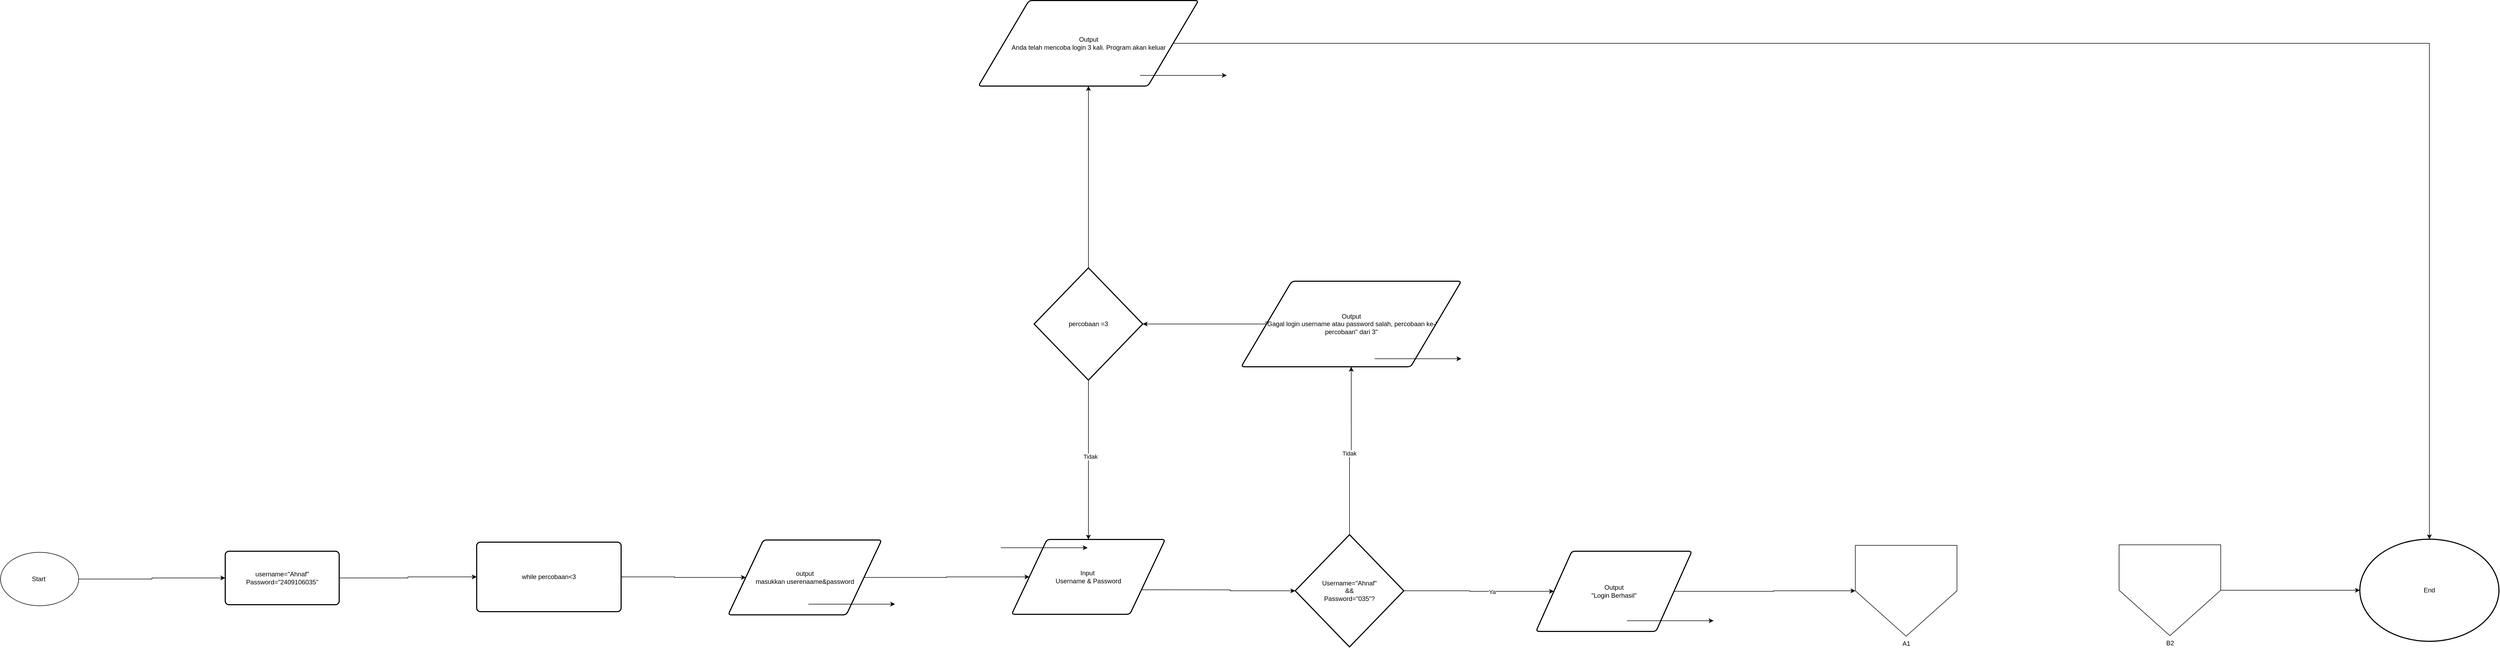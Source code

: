 <mxfile version="24.7.17" pages="5">
  <diagram id="C5RBs43oDa-KdzZeNtuy" name="main">
    <mxGraphModel dx="6480" dy="1304" grid="1" gridSize="10" guides="1" tooltips="1" connect="1" arrows="1" fold="1" page="1" pageScale="1" pageWidth="827" pageHeight="1169" math="0" shadow="0">
      <root>
        <mxCell id="WIyWlLk6GJQsqaUBKTNV-0" />
        <mxCell id="WIyWlLk6GJQsqaUBKTNV-1" parent="WIyWlLk6GJQsqaUBKTNV-0" />
        <mxCell id="C8kYHL77Eza0yfZyNQ_M-143" style="edgeStyle=orthogonalEdgeStyle;rounded=0;orthogonalLoop=1;jettySize=auto;html=1;exitX=1;exitY=0.5;exitDx=0;exitDy=0;entryX=0;entryY=0.5;entryDx=0;entryDy=0;" parent="WIyWlLk6GJQsqaUBKTNV-1" source="C8kYHL77Eza0yfZyNQ_M-1" target="C8kYHL77Eza0yfZyNQ_M-2" edge="1">
          <mxGeometry relative="1" as="geometry" />
        </mxCell>
        <mxCell id="C8kYHL77Eza0yfZyNQ_M-1" value="Start&amp;nbsp;" style="ellipse;whiteSpace=wrap;html=1;" parent="WIyWlLk6GJQsqaUBKTNV-1" vertex="1">
          <mxGeometry x="-3880" y="1732" width="146" height="100" as="geometry" />
        </mxCell>
        <mxCell id="5Z8M4ANj_HaAr7b6_kW2-6" style="edgeStyle=orthogonalEdgeStyle;rounded=0;orthogonalLoop=1;jettySize=auto;html=1;exitX=1;exitY=0.5;exitDx=0;exitDy=0;entryX=0;entryY=0.5;entryDx=0;entryDy=0;" parent="WIyWlLk6GJQsqaUBKTNV-1" source="C8kYHL77Eza0yfZyNQ_M-2" target="5Z8M4ANj_HaAr7b6_kW2-4" edge="1">
          <mxGeometry relative="1" as="geometry" />
        </mxCell>
        <mxCell id="C8kYHL77Eza0yfZyNQ_M-2" value="username=&quot;Ahnaf&quot;&lt;div&gt;Password=&quot;2409106035&quot;&lt;/div&gt;" style="rounded=1;whiteSpace=wrap;html=1;absoluteArcSize=1;arcSize=14;strokeWidth=2;" parent="WIyWlLk6GJQsqaUBKTNV-1" vertex="1">
          <mxGeometry x="-3460" y="1730" width="213" height="100" as="geometry" />
        </mxCell>
        <mxCell id="C8kYHL77Eza0yfZyNQ_M-5" value="Input&amp;nbsp;&lt;div&gt;Username &amp;amp; Password&lt;/div&gt;" style="shape=parallelogram;html=1;strokeWidth=2;perimeter=parallelogramPerimeter;whiteSpace=wrap;rounded=1;arcSize=12;size=0.23;" parent="WIyWlLk6GJQsqaUBKTNV-1" vertex="1">
          <mxGeometry x="-1990" y="1708" width="287" height="140" as="geometry" />
        </mxCell>
        <mxCell id="C8kYHL77Eza0yfZyNQ_M-6" value="" style="endArrow=classic;html=1;rounded=0;" parent="WIyWlLk6GJQsqaUBKTNV-1" edge="1">
          <mxGeometry width="50" height="50" relative="1" as="geometry">
            <mxPoint x="-2010" y="1723.5" as="sourcePoint" />
            <mxPoint x="-1848" y="1723.5" as="targetPoint" />
          </mxGeometry>
        </mxCell>
        <mxCell id="C8kYHL77Eza0yfZyNQ_M-32" style="edgeStyle=orthogonalEdgeStyle;rounded=0;orthogonalLoop=1;jettySize=auto;html=1;exitX=0.5;exitY=0;exitDx=0;exitDy=0;exitPerimeter=0;entryX=0.5;entryY=1;entryDx=0;entryDy=0;" parent="WIyWlLk6GJQsqaUBKTNV-1" source="C8kYHL77Eza0yfZyNQ_M-8" target="C8kYHL77Eza0yfZyNQ_M-12" edge="1">
          <mxGeometry relative="1" as="geometry" />
        </mxCell>
        <mxCell id="C8kYHL77Eza0yfZyNQ_M-38" value="Tidak" style="edgeLabel;html=1;align=center;verticalAlign=middle;resizable=0;points=[];" parent="C8kYHL77Eza0yfZyNQ_M-32" vertex="1" connectable="0">
          <mxGeometry x="-0.042" relative="1" as="geometry">
            <mxPoint x="-1" as="offset" />
          </mxGeometry>
        </mxCell>
        <mxCell id="C8kYHL77Eza0yfZyNQ_M-138" style="edgeStyle=orthogonalEdgeStyle;rounded=0;orthogonalLoop=1;jettySize=auto;html=1;exitX=1;exitY=0.5;exitDx=0;exitDy=0;exitPerimeter=0;" parent="WIyWlLk6GJQsqaUBKTNV-1" source="C8kYHL77Eza0yfZyNQ_M-8" target="C8kYHL77Eza0yfZyNQ_M-20" edge="1">
          <mxGeometry relative="1" as="geometry" />
        </mxCell>
        <mxCell id="C8kYHL77Eza0yfZyNQ_M-140" value="Ya" style="edgeLabel;html=1;align=center;verticalAlign=middle;resizable=0;points=[];" parent="C8kYHL77Eza0yfZyNQ_M-138" vertex="1" connectable="0">
          <mxGeometry x="0.186" y="-1" relative="1" as="geometry">
            <mxPoint x="-1" as="offset" />
          </mxGeometry>
        </mxCell>
        <mxCell id="C8kYHL77Eza0yfZyNQ_M-8" value="Username=&quot;Ahnaf&quot;&lt;div&gt;&amp;amp;&amp;amp;&lt;br&gt;&lt;div&gt;Password=&quot;035&quot;?&lt;/div&gt;&lt;/div&gt;" style="strokeWidth=2;html=1;shape=mxgraph.flowchart.decision;whiteSpace=wrap;" parent="WIyWlLk6GJQsqaUBKTNV-1" vertex="1">
          <mxGeometry x="-1460" y="1699" width="203" height="210" as="geometry" />
        </mxCell>
        <mxCell id="5Z8M4ANj_HaAr7b6_kW2-10" style="edgeStyle=orthogonalEdgeStyle;rounded=0;orthogonalLoop=1;jettySize=auto;html=1;exitX=0;exitY=0.5;exitDx=0;exitDy=0;" parent="WIyWlLk6GJQsqaUBKTNV-1" source="C8kYHL77Eza0yfZyNQ_M-12" target="5Z8M4ANj_HaAr7b6_kW2-7" edge="1">
          <mxGeometry relative="1" as="geometry" />
        </mxCell>
        <mxCell id="C8kYHL77Eza0yfZyNQ_M-12" value="&lt;div&gt;Output&lt;/div&gt;&lt;div&gt;&quot;Gagal login username atau password salah, percobaan ke-&quot;&lt;/div&gt;&lt;div&gt;percobaan&quot; dari 3&quot;&lt;/div&gt;" style="shape=parallelogram;html=1;strokeWidth=2;perimeter=parallelogramPerimeter;whiteSpace=wrap;rounded=1;arcSize=12;size=0.23;" parent="WIyWlLk6GJQsqaUBKTNV-1" vertex="1">
          <mxGeometry x="-1561" y="1225" width="411.5" height="160" as="geometry" />
        </mxCell>
        <mxCell id="7oQGnroErMKfM5C09taM-2" style="edgeStyle=orthogonalEdgeStyle;rounded=0;orthogonalLoop=1;jettySize=auto;html=1;exitX=1;exitY=0.5;exitDx=0;exitDy=0;entryX=0;entryY=0.5;entryDx=0;entryDy=0;" parent="WIyWlLk6GJQsqaUBKTNV-1" source="C8kYHL77Eza0yfZyNQ_M-20" target="7oQGnroErMKfM5C09taM-0" edge="1">
          <mxGeometry relative="1" as="geometry" />
        </mxCell>
        <mxCell id="C8kYHL77Eza0yfZyNQ_M-20" value="&lt;div&gt;Output&lt;/div&gt;&lt;div&gt;&quot;Login Berhasil&quot;&lt;/div&gt;" style="shape=parallelogram;html=1;strokeWidth=2;perimeter=parallelogramPerimeter;whiteSpace=wrap;rounded=1;arcSize=12;size=0.23;" parent="WIyWlLk6GJQsqaUBKTNV-1" vertex="1">
          <mxGeometry x="-1010" y="1730" width="291.5" height="150" as="geometry" />
        </mxCell>
        <mxCell id="C8kYHL77Eza0yfZyNQ_M-21" value="" style="endArrow=classic;html=1;rounded=0;" parent="WIyWlLk6GJQsqaUBKTNV-1" edge="1">
          <mxGeometry width="50" height="50" relative="1" as="geometry">
            <mxPoint x="-1311.5" y="1370" as="sourcePoint" />
            <mxPoint x="-1149.5" y="1370" as="targetPoint" />
          </mxGeometry>
        </mxCell>
        <mxCell id="C8kYHL77Eza0yfZyNQ_M-23" value="" style="endArrow=classic;html=1;rounded=0;" parent="WIyWlLk6GJQsqaUBKTNV-1" edge="1">
          <mxGeometry width="50" height="50" relative="1" as="geometry">
            <mxPoint x="-840" y="1860" as="sourcePoint" />
            <mxPoint x="-678" y="1860" as="targetPoint" />
          </mxGeometry>
        </mxCell>
        <mxCell id="C8kYHL77Eza0yfZyNQ_M-141" style="edgeStyle=orthogonalEdgeStyle;rounded=0;orthogonalLoop=1;jettySize=auto;html=1;exitX=1;exitY=0.75;exitDx=0;exitDy=0;entryX=0;entryY=0.5;entryDx=0;entryDy=0;entryPerimeter=0;" parent="WIyWlLk6GJQsqaUBKTNV-1" source="C8kYHL77Eza0yfZyNQ_M-5" target="C8kYHL77Eza0yfZyNQ_M-8" edge="1">
          <mxGeometry relative="1" as="geometry" />
        </mxCell>
        <mxCell id="5Z8M4ANj_HaAr7b6_kW2-3" style="edgeStyle=orthogonalEdgeStyle;rounded=0;orthogonalLoop=1;jettySize=auto;html=1;exitX=1;exitY=0.5;exitDx=0;exitDy=0;entryX=0;entryY=0.5;entryDx=0;entryDy=0;" parent="WIyWlLk6GJQsqaUBKTNV-1" source="5Z8M4ANj_HaAr7b6_kW2-0" target="C8kYHL77Eza0yfZyNQ_M-5" edge="1">
          <mxGeometry relative="1" as="geometry" />
        </mxCell>
        <mxCell id="5Z8M4ANj_HaAr7b6_kW2-0" value="output&lt;div&gt;masukkan userenaame&amp;amp;password&lt;/div&gt;" style="shape=parallelogram;html=1;strokeWidth=2;perimeter=parallelogramPerimeter;whiteSpace=wrap;rounded=1;arcSize=12;size=0.23;" parent="WIyWlLk6GJQsqaUBKTNV-1" vertex="1">
          <mxGeometry x="-2520" y="1709" width="287" height="140" as="geometry" />
        </mxCell>
        <mxCell id="5Z8M4ANj_HaAr7b6_kW2-1" value="" style="endArrow=classic;html=1;rounded=0;" parent="WIyWlLk6GJQsqaUBKTNV-1" edge="1">
          <mxGeometry width="50" height="50" relative="1" as="geometry">
            <mxPoint x="-2370" y="1829" as="sourcePoint" />
            <mxPoint x="-2208" y="1829" as="targetPoint" />
          </mxGeometry>
        </mxCell>
        <mxCell id="5Z8M4ANj_HaAr7b6_kW2-5" style="edgeStyle=orthogonalEdgeStyle;rounded=0;orthogonalLoop=1;jettySize=auto;html=1;exitX=1;exitY=0.5;exitDx=0;exitDy=0;entryX=0;entryY=0.5;entryDx=0;entryDy=0;" parent="WIyWlLk6GJQsqaUBKTNV-1" source="5Z8M4ANj_HaAr7b6_kW2-4" target="5Z8M4ANj_HaAr7b6_kW2-0" edge="1">
          <mxGeometry relative="1" as="geometry" />
        </mxCell>
        <mxCell id="5Z8M4ANj_HaAr7b6_kW2-4" value="while percobaan&amp;lt;3" style="rounded=1;whiteSpace=wrap;html=1;absoluteArcSize=1;arcSize=14;strokeWidth=2;" parent="WIyWlLk6GJQsqaUBKTNV-1" vertex="1">
          <mxGeometry x="-2990" y="1713" width="270" height="130" as="geometry" />
        </mxCell>
        <mxCell id="5Z8M4ANj_HaAr7b6_kW2-8" style="edgeStyle=orthogonalEdgeStyle;rounded=0;orthogonalLoop=1;jettySize=auto;html=1;exitX=0.5;exitY=1;exitDx=0;exitDy=0;exitPerimeter=0;entryX=0.5;entryY=0;entryDx=0;entryDy=0;" parent="WIyWlLk6GJQsqaUBKTNV-1" source="5Z8M4ANj_HaAr7b6_kW2-7" target="C8kYHL77Eza0yfZyNQ_M-5" edge="1">
          <mxGeometry relative="1" as="geometry" />
        </mxCell>
        <mxCell id="5Z8M4ANj_HaAr7b6_kW2-9" value="Tidak" style="edgeLabel;html=1;align=center;verticalAlign=middle;resizable=0;points=[];" parent="5Z8M4ANj_HaAr7b6_kW2-8" vertex="1" connectable="0">
          <mxGeometry x="-0.043" y="3" relative="1" as="geometry">
            <mxPoint as="offset" />
          </mxGeometry>
        </mxCell>
        <mxCell id="5Z8M4ANj_HaAr7b6_kW2-12" style="edgeStyle=orthogonalEdgeStyle;rounded=0;orthogonalLoop=1;jettySize=auto;html=1;exitX=0.5;exitY=0;exitDx=0;exitDy=0;exitPerimeter=0;entryX=0.5;entryY=1;entryDx=0;entryDy=0;" parent="WIyWlLk6GJQsqaUBKTNV-1" source="5Z8M4ANj_HaAr7b6_kW2-7" target="5Z8M4ANj_HaAr7b6_kW2-11" edge="1">
          <mxGeometry relative="1" as="geometry" />
        </mxCell>
        <mxCell id="5Z8M4ANj_HaAr7b6_kW2-7" value="percobaan =3" style="strokeWidth=2;html=1;shape=mxgraph.flowchart.decision;whiteSpace=wrap;" parent="WIyWlLk6GJQsqaUBKTNV-1" vertex="1">
          <mxGeometry x="-1948" y="1200" width="203" height="210" as="geometry" />
        </mxCell>
        <mxCell id="5Z8M4ANj_HaAr7b6_kW2-14" style="edgeStyle=orthogonalEdgeStyle;rounded=0;orthogonalLoop=1;jettySize=auto;html=1;exitX=1;exitY=0.5;exitDx=0;exitDy=0;entryX=0.5;entryY=0;entryDx=0;entryDy=0;entryPerimeter=0;" parent="WIyWlLk6GJQsqaUBKTNV-1" source="5Z8M4ANj_HaAr7b6_kW2-11" target="ukS-REcC0BED5eu2M78Z-0" edge="1">
          <mxGeometry relative="1" as="geometry">
            <mxPoint x="5203.0" y="1757.5" as="targetPoint" />
          </mxGeometry>
        </mxCell>
        <mxCell id="5Z8M4ANj_HaAr7b6_kW2-11" value="&lt;div&gt;Output&lt;/div&gt;&lt;div&gt;Anda telah mencoba login 3 kali. Program akan keluar&lt;/div&gt;" style="shape=parallelogram;html=1;strokeWidth=2;perimeter=parallelogramPerimeter;whiteSpace=wrap;rounded=1;arcSize=12;size=0.23;" parent="WIyWlLk6GJQsqaUBKTNV-1" vertex="1">
          <mxGeometry x="-2052.25" y="700" width="411.5" height="160" as="geometry" />
        </mxCell>
        <mxCell id="5Z8M4ANj_HaAr7b6_kW2-13" value="" style="endArrow=classic;html=1;rounded=0;" parent="WIyWlLk6GJQsqaUBKTNV-1" edge="1">
          <mxGeometry width="50" height="50" relative="1" as="geometry">
            <mxPoint x="-1750" y="840" as="sourcePoint" />
            <mxPoint x="-1588" y="840" as="targetPoint" />
          </mxGeometry>
        </mxCell>
        <mxCell id="7oQGnroErMKfM5C09taM-0" value="A1" style="verticalLabelPosition=bottom;verticalAlign=top;html=1;shape=offPageConnector;rounded=0;size=0.5;" parent="WIyWlLk6GJQsqaUBKTNV-1" vertex="1">
          <mxGeometry x="-413" y="1719" width="190" height="170" as="geometry" />
        </mxCell>
        <mxCell id="ukS-REcC0BED5eu2M78Z-0" value="End" style="strokeWidth=2;html=1;shape=mxgraph.flowchart.start_1;whiteSpace=wrap;" parent="WIyWlLk6GJQsqaUBKTNV-1" vertex="1">
          <mxGeometry x="530" y="1707.5" width="260" height="191" as="geometry" />
        </mxCell>
        <mxCell id="ukS-REcC0BED5eu2M78Z-1" value="B2" style="verticalLabelPosition=bottom;verticalAlign=top;html=1;shape=offPageConnector;rounded=0;size=0.5;" parent="WIyWlLk6GJQsqaUBKTNV-1" vertex="1">
          <mxGeometry x="80" y="1718" width="190" height="170" as="geometry" />
        </mxCell>
        <mxCell id="ukS-REcC0BED5eu2M78Z-2" style="edgeStyle=orthogonalEdgeStyle;rounded=0;orthogonalLoop=1;jettySize=auto;html=1;exitX=1;exitY=0.5;exitDx=0;exitDy=0;entryX=0;entryY=0.5;entryDx=0;entryDy=0;entryPerimeter=0;" parent="WIyWlLk6GJQsqaUBKTNV-1" source="ukS-REcC0BED5eu2M78Z-1" target="ukS-REcC0BED5eu2M78Z-0" edge="1">
          <mxGeometry relative="1" as="geometry" />
        </mxCell>
      </root>
    </mxGraphModel>
  </diagram>
  <diagram id="IvgD4UuT4f91ORk4mEbC" name="A1to A2">
    <mxGraphModel dx="4536" dy="949" grid="1" gridSize="10" guides="1" tooltips="1" connect="1" arrows="1" fold="1" page="1" pageScale="1" pageWidth="850" pageHeight="1100" math="0" shadow="0">
      <root>
        <mxCell id="0" />
        <mxCell id="1" parent="0" />
        <mxCell id="NxIYsFgeFEkpM_AmpNBM-1" style="edgeStyle=orthogonalEdgeStyle;rounded=0;orthogonalLoop=1;jettySize=auto;html=1;exitX=1;exitY=0.5;exitDx=0;exitDy=0;entryX=0;entryY=0.5;entryDx=0;entryDy=0;" parent="1" source="NxIYsFgeFEkpM_AmpNBM-2" target="NxIYsFgeFEkpM_AmpNBM-4" edge="1">
          <mxGeometry relative="1" as="geometry" />
        </mxCell>
        <mxCell id="NxIYsFgeFEkpM_AmpNBM-2" value="Output&lt;div&gt;&lt;div&gt;&quot;Pilih satuan suhu yang ingin dikonversi:&lt;/div&gt;&lt;div&gt;1. Celcius&lt;/div&gt;&lt;div&gt;2. Reamur&lt;/div&gt;&lt;div&gt;3. Fahrenheit&lt;/div&gt;&lt;div&gt;4. Kelvin&quot;&lt;/div&gt;&lt;/div&gt;" style="shape=parallelogram;html=1;strokeWidth=2;perimeter=parallelogramPerimeter;whiteSpace=wrap;rounded=1;arcSize=12;size=0.23;" parent="1" vertex="1">
          <mxGeometry x="270.5" y="1739" width="313" height="135" as="geometry" />
        </mxCell>
        <mxCell id="NxIYsFgeFEkpM_AmpNBM-3" value="" style="endArrow=classic;html=1;rounded=0;" parent="1" edge="1">
          <mxGeometry width="50" height="50" relative="1" as="geometry">
            <mxPoint x="460" y="1860" as="sourcePoint" />
            <mxPoint x="622" y="1860" as="targetPoint" />
          </mxGeometry>
        </mxCell>
        <mxCell id="NxIYsFgeFEkpM_AmpNBM-4" value="Input&lt;div&gt;suhu&lt;/div&gt;" style="shape=parallelogram;html=1;strokeWidth=2;perimeter=parallelogramPerimeter;whiteSpace=wrap;rounded=1;arcSize=12;size=0.23;" parent="1" vertex="1">
          <mxGeometry x="900" y="1740" width="313" height="135" as="geometry" />
        </mxCell>
        <mxCell id="NxIYsFgeFEkpM_AmpNBM-5" value="" style="endArrow=classic;html=1;rounded=0;" parent="1" edge="1">
          <mxGeometry width="50" height="50" relative="1" as="geometry">
            <mxPoint x="850" y="1770" as="sourcePoint" />
            <mxPoint x="1012" y="1770" as="targetPoint" />
          </mxGeometry>
        </mxCell>
        <mxCell id="NxIYsFgeFEkpM_AmpNBM-6" style="edgeStyle=orthogonalEdgeStyle;rounded=0;orthogonalLoop=1;jettySize=auto;html=1;exitX=0.5;exitY=1;exitDx=0;exitDy=0;exitPerimeter=0;entryX=0.5;entryY=0;entryDx=0;entryDy=0;" parent="1" source="NxIYsFgeFEkpM_AmpNBM-8" target="NxIYsFgeFEkpM_AmpNBM-11" edge="1">
          <mxGeometry relative="1" as="geometry" />
        </mxCell>
        <mxCell id="NxIYsFgeFEkpM_AmpNBM-7" value="Ya" style="edgeLabel;html=1;align=center;verticalAlign=middle;resizable=0;points=[];" parent="NxIYsFgeFEkpM_AmpNBM-6" vertex="1" connectable="0">
          <mxGeometry x="0.084" y="-1" relative="1" as="geometry">
            <mxPoint as="offset" />
          </mxGeometry>
        </mxCell>
        <mxCell id="NxIYsFgeFEkpM_AmpNBM-8" value="suhu=1" style="strokeWidth=2;html=1;shape=mxgraph.flowchart.decision;whiteSpace=wrap;" parent="1" vertex="1">
          <mxGeometry x="1580" y="1702.5" width="203" height="210" as="geometry" />
        </mxCell>
        <mxCell id="NxIYsFgeFEkpM_AmpNBM-9" style="edgeStyle=orthogonalEdgeStyle;rounded=0;orthogonalLoop=1;jettySize=auto;html=1;exitX=1;exitY=0.5;exitDx=0;exitDy=0;entryX=0;entryY=0.5;entryDx=0;entryDy=0;entryPerimeter=0;" parent="1" source="NxIYsFgeFEkpM_AmpNBM-4" target="NxIYsFgeFEkpM_AmpNBM-8" edge="1">
          <mxGeometry relative="1" as="geometry" />
        </mxCell>
        <mxCell id="NxIYsFgeFEkpM_AmpNBM-10" style="edgeStyle=orthogonalEdgeStyle;rounded=0;orthogonalLoop=1;jettySize=auto;html=1;exitX=0.5;exitY=1;exitDx=0;exitDy=0;entryX=0.5;entryY=0;entryDx=0;entryDy=0;" parent="1" source="NxIYsFgeFEkpM_AmpNBM-11" target="NxIYsFgeFEkpM_AmpNBM-16" edge="1">
          <mxGeometry relative="1" as="geometry" />
        </mxCell>
        <mxCell id="NxIYsFgeFEkpM_AmpNBM-11" value="Output&lt;div&gt;&quot;Masukkan suhu dalam celcius&quot;&lt;/div&gt;" style="shape=parallelogram;html=1;strokeWidth=2;perimeter=parallelogramPerimeter;whiteSpace=wrap;rounded=1;arcSize=12;size=0.23;" parent="1" vertex="1">
          <mxGeometry x="1525" y="2180" width="313" height="135" as="geometry" />
        </mxCell>
        <mxCell id="NxIYsFgeFEkpM_AmpNBM-12" value="" style="endArrow=classic;html=1;rounded=0;" parent="1" edge="1">
          <mxGeometry width="50" height="50" relative="1" as="geometry">
            <mxPoint x="1690" y="2300" as="sourcePoint" />
            <mxPoint x="1852" y="2300" as="targetPoint" />
          </mxGeometry>
        </mxCell>
        <mxCell id="NxIYsFgeFEkpM_AmpNBM-13" style="edgeStyle=orthogonalEdgeStyle;rounded=0;orthogonalLoop=1;jettySize=auto;html=1;exitX=0.5;exitY=1;exitDx=0;exitDy=0;entryX=0.5;entryY=0;entryDx=0;entryDy=0;" parent="1" source="NxIYsFgeFEkpM_AmpNBM-14" target="NxIYsFgeFEkpM_AmpNBM-18" edge="1">
          <mxGeometry relative="1" as="geometry" />
        </mxCell>
        <mxCell id="NxIYsFgeFEkpM_AmpNBM-14" value="Reamur= (4/5) * celcius&lt;div&gt;&lt;br&gt;&lt;div&gt;fahrenheit=(9/5) * celcius + 32&lt;/div&gt;&lt;div&gt;&lt;br&gt;&lt;/div&gt;&lt;div&gt;kelvin=celcius + 273.15&lt;/div&gt;&lt;/div&gt;" style="rounded=1;whiteSpace=wrap;html=1;absoluteArcSize=1;arcSize=14;strokeWidth=2;" parent="1" vertex="1">
          <mxGeometry x="1535.5" y="3040" width="290" height="150" as="geometry" />
        </mxCell>
        <mxCell id="NxIYsFgeFEkpM_AmpNBM-15" style="edgeStyle=orthogonalEdgeStyle;rounded=0;orthogonalLoop=1;jettySize=auto;html=1;exitX=0.5;exitY=1;exitDx=0;exitDy=0;entryX=0.5;entryY=0;entryDx=0;entryDy=0;" parent="1" source="NxIYsFgeFEkpM_AmpNBM-16" target="NxIYsFgeFEkpM_AmpNBM-14" edge="1">
          <mxGeometry relative="1" as="geometry" />
        </mxCell>
        <mxCell id="NxIYsFgeFEkpM_AmpNBM-16" value="Input&lt;div&gt;celcius&lt;/div&gt;" style="shape=parallelogram;html=1;strokeWidth=2;perimeter=parallelogramPerimeter;whiteSpace=wrap;rounded=1;arcSize=12;size=0.23;" parent="1" vertex="1">
          <mxGeometry x="1525" y="2610" width="313" height="135" as="geometry" />
        </mxCell>
        <mxCell id="NxIYsFgeFEkpM_AmpNBM-17" value="" style="endArrow=classic;html=1;rounded=0;" parent="1" edge="1">
          <mxGeometry width="50" height="50" relative="1" as="geometry">
            <mxPoint x="1480" y="2640" as="sourcePoint" />
            <mxPoint x="1642" y="2640" as="targetPoint" />
          </mxGeometry>
        </mxCell>
        <mxCell id="NxIYsFgeFEkpM_AmpNBM-18" value="Output&lt;div&gt;&quot;Hasil konversi&quot;&lt;/div&gt;&lt;div&gt;&lt;div&gt;&quot;Hasil konversi suhu ke reamur adalah: &quot;reamur&lt;/div&gt;&lt;div&gt;&quot;Hasil konversi suhu ke fahrenheit adalah: &quot;fahrenheit&lt;/div&gt;&lt;div&gt;&quot;Hasil konversi suhu ke kelvin adalah: &quot;kelvin&lt;/div&gt;&lt;/div&gt;" style="shape=parallelogram;html=1;strokeWidth=2;perimeter=parallelogramPerimeter;whiteSpace=wrap;rounded=1;arcSize=12;size=0.23;" parent="1" vertex="1">
          <mxGeometry x="1488" y="3500" width="385" height="190" as="geometry" />
        </mxCell>
        <mxCell id="NxIYsFgeFEkpM_AmpNBM-19" value="" style="endArrow=classic;html=1;rounded=0;" parent="1" edge="1">
          <mxGeometry width="50" height="50" relative="1" as="geometry">
            <mxPoint x="1730" y="3660" as="sourcePoint" />
            <mxPoint x="1892" y="3660" as="targetPoint" />
          </mxGeometry>
        </mxCell>
        <mxCell id="NxIYsFgeFEkpM_AmpNBM-62" style="edgeStyle=orthogonalEdgeStyle;rounded=0;orthogonalLoop=1;jettySize=auto;html=1;exitX=1;exitY=0.5;exitDx=0;exitDy=0;exitPerimeter=0;entryX=0;entryY=0.5;entryDx=0;entryDy=0;" parent="1" source="NxIYsFgeFEkpM_AmpNBM-8" target="hwo10NdM9GCqcJPa0l1P-5" edge="1">
          <mxGeometry relative="1" as="geometry">
            <mxPoint x="2191" y="1807.5" as="targetPoint" />
          </mxGeometry>
        </mxCell>
        <mxCell id="cJFwOr5q73zoKXqUjLUC-1" value="Tidak" style="edgeLabel;html=1;align=center;verticalAlign=middle;resizable=0;points=[];" parent="NxIYsFgeFEkpM_AmpNBM-62" vertex="1" connectable="0">
          <mxGeometry x="-0.312" y="-9" relative="1" as="geometry">
            <mxPoint x="-1" as="offset" />
          </mxGeometry>
        </mxCell>
        <mxCell id="hwo10NdM9GCqcJPa0l1P-4" style="edgeStyle=orthogonalEdgeStyle;rounded=0;orthogonalLoop=1;jettySize=auto;html=1;exitX=1;exitY=0.5;exitDx=0;exitDy=0;entryX=0;entryY=0.5;entryDx=0;entryDy=0;" parent="1" source="hwo10NdM9GCqcJPa0l1P-3" target="NxIYsFgeFEkpM_AmpNBM-2" edge="1">
          <mxGeometry relative="1" as="geometry" />
        </mxCell>
        <mxCell id="hwo10NdM9GCqcJPa0l1P-3" value="A1" style="verticalLabelPosition=bottom;verticalAlign=top;html=1;shape=offPageConnector;rounded=0;size=0.623;" parent="1" vertex="1">
          <mxGeometry x="-150" y="1748.25" width="180" height="116.5" as="geometry" />
        </mxCell>
        <mxCell id="hwo10NdM9GCqcJPa0l1P-5" value="A2" style="verticalLabelPosition=bottom;verticalAlign=top;html=1;shape=offPageConnector;rounded=0;size=0.5;" parent="1" vertex="1">
          <mxGeometry x="2200" y="1722.88" width="210" height="169.25" as="geometry" />
        </mxCell>
        <mxCell id="lgBA5DOtt3muy1EbDPXu-2" style="edgeStyle=orthogonalEdgeStyle;rounded=0;orthogonalLoop=1;jettySize=auto;html=1;exitX=0.5;exitY=1;exitDx=0;exitDy=0;" edge="1" parent="1" source="lgBA5DOtt3muy1EbDPXu-1" target="NxIYsFgeFEkpM_AmpNBM-2">
          <mxGeometry relative="1" as="geometry" />
        </mxCell>
        <mxCell id="lgBA5DOtt3muy1EbDPXu-1" value="A5" style="verticalLabelPosition=bottom;verticalAlign=top;html=1;shape=offPageConnector;rounded=0;size=0.438;" vertex="1" parent="1">
          <mxGeometry x="332" y="1240" width="190" height="160" as="geometry" />
        </mxCell>
      </root>
    </mxGraphModel>
  </diagram>
  <diagram id="AScTcXwxvHWuUDJJiICL" name="A2toA3">
    <mxGraphModel dx="285" dy="3" grid="1" gridSize="10" guides="1" tooltips="1" connect="1" arrows="1" fold="1" page="1" pageScale="1" pageWidth="850" pageHeight="1100" math="0" shadow="0">
      <root>
        <mxCell id="0" />
        <mxCell id="1" parent="0" />
        <mxCell id="FwtSJpRECvH5-M5JfVos-1" style="edgeStyle=orthogonalEdgeStyle;rounded=0;orthogonalLoop=1;jettySize=auto;html=1;exitX=0.5;exitY=1;exitDx=0;exitDy=0;exitPerimeter=0;entryX=0.5;entryY=0;entryDx=0;entryDy=0;" parent="1" source="FwtSJpRECvH5-M5JfVos-3" target="FwtSJpRECvH5-M5JfVos-5" edge="1">
          <mxGeometry relative="1" as="geometry" />
        </mxCell>
        <mxCell id="FwtSJpRECvH5-M5JfVos-2" value="Ya" style="edgeLabel;html=1;align=center;verticalAlign=middle;resizable=0;points=[];" parent="FwtSJpRECvH5-M5JfVos-1" vertex="1" connectable="0">
          <mxGeometry x="0.084" y="-1" relative="1" as="geometry">
            <mxPoint as="offset" />
          </mxGeometry>
        </mxCell>
        <mxCell id="FwtSJpRECvH5-M5JfVos-3" value="suhu=2" style="strokeWidth=2;html=1;shape=mxgraph.flowchart.decision;whiteSpace=wrap;" parent="1" vertex="1">
          <mxGeometry x="2191" y="1790" width="203" height="210" as="geometry" />
        </mxCell>
        <mxCell id="FwtSJpRECvH5-M5JfVos-4" style="edgeStyle=orthogonalEdgeStyle;rounded=0;orthogonalLoop=1;jettySize=auto;html=1;exitX=0.5;exitY=1;exitDx=0;exitDy=0;entryX=0.5;entryY=0;entryDx=0;entryDy=0;" parent="1" source="FwtSJpRECvH5-M5JfVos-5" target="FwtSJpRECvH5-M5JfVos-10" edge="1">
          <mxGeometry relative="1" as="geometry" />
        </mxCell>
        <mxCell id="FwtSJpRECvH5-M5JfVos-5" value="Output&lt;div&gt;&quot;Masukkan suhu dalam reamur&quot;&lt;/div&gt;" style="shape=parallelogram;html=1;strokeWidth=2;perimeter=parallelogramPerimeter;whiteSpace=wrap;rounded=1;arcSize=12;size=0.23;" parent="1" vertex="1">
          <mxGeometry x="2135" y="2140" width="313" height="135" as="geometry" />
        </mxCell>
        <mxCell id="FwtSJpRECvH5-M5JfVos-6" value="" style="endArrow=classic;html=1;rounded=0;" parent="1" edge="1">
          <mxGeometry width="50" height="50" relative="1" as="geometry">
            <mxPoint x="2323" y="2250" as="sourcePoint" />
            <mxPoint x="2485" y="2250" as="targetPoint" />
          </mxGeometry>
        </mxCell>
        <mxCell id="FwtSJpRECvH5-M5JfVos-7" style="edgeStyle=orthogonalEdgeStyle;rounded=0;orthogonalLoop=1;jettySize=auto;html=1;exitX=0.5;exitY=1;exitDx=0;exitDy=0;entryX=0.5;entryY=0;entryDx=0;entryDy=0;" parent="1" source="FwtSJpRECvH5-M5JfVos-8" target="FwtSJpRECvH5-M5JfVos-13" edge="1">
          <mxGeometry relative="1" as="geometry" />
        </mxCell>
        <mxCell id="FwtSJpRECvH5-M5JfVos-8" value="Celcius=(5/4) * reamur&lt;div&gt;&lt;p data-pm-slice=&quot;1 1 []&quot;&gt;fahrenheit = (9 / 4) * reamur + 32;&lt;br/&gt;&lt;/p&gt;&lt;p&gt;        kelvin = (5./ 4) * reamur + 273.15;&lt;/p&gt;&lt;div&gt;&lt;br&gt;&lt;/div&gt;&lt;/div&gt;" style="rounded=1;whiteSpace=wrap;html=1;absoluteArcSize=1;arcSize=14;strokeWidth=2;" parent="1" vertex="1">
          <mxGeometry x="2146.5" y="2770" width="290" height="150" as="geometry" />
        </mxCell>
        <mxCell id="FwtSJpRECvH5-M5JfVos-9" style="edgeStyle=orthogonalEdgeStyle;rounded=0;orthogonalLoop=1;jettySize=auto;html=1;exitX=0.5;exitY=1;exitDx=0;exitDy=0;entryX=0.5;entryY=0;entryDx=0;entryDy=0;" parent="1" source="FwtSJpRECvH5-M5JfVos-10" target="FwtSJpRECvH5-M5JfVos-8" edge="1">
          <mxGeometry relative="1" as="geometry" />
        </mxCell>
        <mxCell id="FwtSJpRECvH5-M5JfVos-10" value="Input&lt;div&gt;reamur&lt;/div&gt;" style="shape=parallelogram;html=1;strokeWidth=2;perimeter=parallelogramPerimeter;whiteSpace=wrap;rounded=1;arcSize=12;size=0.23;" parent="1" vertex="1">
          <mxGeometry x="2136" y="2450" width="313" height="135" as="geometry" />
        </mxCell>
        <mxCell id="FwtSJpRECvH5-M5JfVos-11" value="" style="endArrow=classic;html=1;rounded=0;" parent="1" edge="1">
          <mxGeometry width="50" height="50" relative="1" as="geometry">
            <mxPoint x="2110" y="2470" as="sourcePoint" />
            <mxPoint x="2272" y="2470" as="targetPoint" />
          </mxGeometry>
        </mxCell>
        <mxCell id="kTIFPMN5oKPzXu1SXiF2-2" style="edgeStyle=orthogonalEdgeStyle;rounded=0;orthogonalLoop=1;jettySize=auto;html=1;exitX=0.5;exitY=1;exitDx=0;exitDy=0;entryX=0.5;entryY=0;entryDx=0;entryDy=0;" parent="1" source="FwtSJpRECvH5-M5JfVos-13" target="kTIFPMN5oKPzXu1SXiF2-1" edge="1">
          <mxGeometry relative="1" as="geometry" />
        </mxCell>
        <mxCell id="FwtSJpRECvH5-M5JfVos-13" value="Output&lt;div&gt;&quot;Hasil konversi&quot;&lt;/div&gt;&lt;div&gt;&lt;div&gt;&quot;Hasil konversi suhu ke celcius adalah: &quot;celcius&lt;/div&gt;&lt;div&gt;&quot;Hasil konversi suhu ke fahrenheit adalah: &quot;fahrenheit&lt;/div&gt;&lt;div&gt;&quot;Hasil konversi suhu ke kelvin adalah: &quot;kelvin&lt;/div&gt;&lt;/div&gt;" style="shape=parallelogram;html=1;strokeWidth=2;perimeter=parallelogramPerimeter;whiteSpace=wrap;rounded=1;arcSize=12;size=0.23;" parent="1" vertex="1">
          <mxGeometry x="2100" y="3090" width="385" height="190" as="geometry" />
        </mxCell>
        <mxCell id="FwtSJpRECvH5-M5JfVos-14" value="" style="endArrow=classic;html=1;rounded=0;" parent="1" edge="1">
          <mxGeometry width="50" height="50" relative="1" as="geometry">
            <mxPoint x="2350" y="3250" as="sourcePoint" />
            <mxPoint x="2512" y="3250" as="targetPoint" />
          </mxGeometry>
        </mxCell>
        <mxCell id="FwtSJpRECvH5-M5JfVos-44" style="edgeStyle=orthogonalEdgeStyle;rounded=0;orthogonalLoop=1;jettySize=auto;html=1;exitX=1;exitY=0.5;exitDx=0;exitDy=0;exitPerimeter=0;entryX=0;entryY=0.5;entryDx=0;entryDy=0;" parent="1" source="FwtSJpRECvH5-M5JfVos-3" target="dEQHu21m9SSxZLcAGt_z-3" edge="1">
          <mxGeometry relative="1" as="geometry">
            <mxPoint x="2811" y="1807.5" as="targetPoint" />
          </mxGeometry>
        </mxCell>
        <mxCell id="FwtSJpRECvH5-M5JfVos-45" value="Tidak" style="edgeLabel;html=1;align=center;verticalAlign=middle;resizable=0;points=[];" parent="FwtSJpRECvH5-M5JfVos-44" vertex="1" connectable="0">
          <mxGeometry x="-0.041" y="6" relative="1" as="geometry">
            <mxPoint as="offset" />
          </mxGeometry>
        </mxCell>
        <mxCell id="dEQHu21m9SSxZLcAGt_z-1" value="A2" style="verticalLabelPosition=bottom;verticalAlign=top;html=1;shape=offPageConnector;rounded=0;size=0.5;" parent="1" vertex="1">
          <mxGeometry x="1850" y="1823.75" width="160" height="142.5" as="geometry" />
        </mxCell>
        <mxCell id="dEQHu21m9SSxZLcAGt_z-2" style="edgeStyle=orthogonalEdgeStyle;rounded=0;orthogonalLoop=1;jettySize=auto;html=1;exitX=1;exitY=0.5;exitDx=0;exitDy=0;entryX=0;entryY=0.5;entryDx=0;entryDy=0;entryPerimeter=0;" parent="1" source="dEQHu21m9SSxZLcAGt_z-1" target="FwtSJpRECvH5-M5JfVos-3" edge="1">
          <mxGeometry relative="1" as="geometry" />
        </mxCell>
        <mxCell id="dEQHu21m9SSxZLcAGt_z-3" value="A3" style="verticalLabelPosition=bottom;verticalAlign=top;html=1;shape=offPageConnector;rounded=0;size=0.439;" parent="1" vertex="1">
          <mxGeometry x="2580" y="1823.75" width="160" height="142.5" as="geometry" />
        </mxCell>
        <mxCell id="kTIFPMN5oKPzXu1SXiF2-1" value="A4" style="verticalLabelPosition=bottom;verticalAlign=top;html=1;shape=offPageConnector;rounded=0;size=0.5;" parent="1" vertex="1">
          <mxGeometry x="2196.5" y="3450" width="190" height="167.5" as="geometry" />
        </mxCell>
      </root>
    </mxGraphModel>
  </diagram>
  <diagram id="fhNral0Rh7lf4D-G7zsc" name="A3to A4">
    <mxGraphModel dx="-1260" dy="-383" grid="1" gridSize="10" guides="1" tooltips="1" connect="1" arrows="1" fold="1" page="1" pageScale="1" pageWidth="850" pageHeight="1100" math="0" shadow="0">
      <root>
        <mxCell id="0" />
        <mxCell id="1" parent="0" />
        <mxCell id="T8ARRcwqwoerE9IdunWM-1" style="edgeStyle=orthogonalEdgeStyle;rounded=0;orthogonalLoop=1;jettySize=auto;html=1;exitX=0.5;exitY=1;exitDx=0;exitDy=0;exitPerimeter=0;entryX=0.5;entryY=0;entryDx=0;entryDy=0;" parent="1" source="T8ARRcwqwoerE9IdunWM-3" target="T8ARRcwqwoerE9IdunWM-5" edge="1">
          <mxGeometry relative="1" as="geometry" />
        </mxCell>
        <mxCell id="T8ARRcwqwoerE9IdunWM-2" value="Ya" style="edgeLabel;html=1;align=center;verticalAlign=middle;resizable=0;points=[];" parent="T8ARRcwqwoerE9IdunWM-1" vertex="1" connectable="0">
          <mxGeometry x="0.084" y="-1" relative="1" as="geometry">
            <mxPoint as="offset" />
          </mxGeometry>
        </mxCell>
        <mxCell id="T8ARRcwqwoerE9IdunWM-3" value="suhu=3" style="strokeWidth=2;html=1;shape=mxgraph.flowchart.decision;whiteSpace=wrap;" parent="1" vertex="1">
          <mxGeometry x="3011" y="1692.5" width="203" height="210" as="geometry" />
        </mxCell>
        <mxCell id="T8ARRcwqwoerE9IdunWM-4" style="edgeStyle=orthogonalEdgeStyle;rounded=0;orthogonalLoop=1;jettySize=auto;html=1;exitX=0.5;exitY=1;exitDx=0;exitDy=0;entryX=0.5;entryY=0;entryDx=0;entryDy=0;" parent="1" source="T8ARRcwqwoerE9IdunWM-5" target="T8ARRcwqwoerE9IdunWM-10" edge="1">
          <mxGeometry relative="1" as="geometry" />
        </mxCell>
        <mxCell id="T8ARRcwqwoerE9IdunWM-5" value="Output&lt;div&gt;&quot;Masukkan suhu dalam fahrenheit&quot;&lt;/div&gt;" style="shape=parallelogram;html=1;strokeWidth=2;perimeter=parallelogramPerimeter;whiteSpace=wrap;rounded=1;arcSize=12;size=0.23;" parent="1" vertex="1">
          <mxGeometry x="2955" y="2170" width="313" height="135" as="geometry" />
        </mxCell>
        <mxCell id="T8ARRcwqwoerE9IdunWM-6" value="" style="endArrow=classic;html=1;rounded=0;" parent="1" edge="1">
          <mxGeometry width="50" height="50" relative="1" as="geometry">
            <mxPoint x="3120" y="2290" as="sourcePoint" />
            <mxPoint x="3282" y="2290" as="targetPoint" />
          </mxGeometry>
        </mxCell>
        <mxCell id="T8ARRcwqwoerE9IdunWM-7" style="edgeStyle=orthogonalEdgeStyle;rounded=0;orthogonalLoop=1;jettySize=auto;html=1;exitX=0.5;exitY=1;exitDx=0;exitDy=0;entryX=0.5;entryY=0;entryDx=0;entryDy=0;" parent="1" source="T8ARRcwqwoerE9IdunWM-8" target="T8ARRcwqwoerE9IdunWM-12" edge="1">
          <mxGeometry relative="1" as="geometry" />
        </mxCell>
        <mxCell id="T8ARRcwqwoerE9IdunWM-8" value="&lt;p data-pm-slice=&quot;0 0 []&quot;&gt;celcius = (5 / 9) * (fahrenheit - 32);&lt;br/&gt;&lt;/p&gt;&lt;p&gt;        reamur = (4 / 9) * (fahrenheit - 32);&lt;br/&gt;&lt;/p&gt;&lt;p&gt;        kelvin = (5 / 9) * (fahrenheit - 32) + 273.15;&lt;/p&gt;" style="rounded=1;whiteSpace=wrap;html=1;absoluteArcSize=1;arcSize=14;strokeWidth=2;" parent="1" vertex="1">
          <mxGeometry x="2966.5" y="3030" width="290" height="150" as="geometry" />
        </mxCell>
        <mxCell id="T8ARRcwqwoerE9IdunWM-9" style="edgeStyle=orthogonalEdgeStyle;rounded=0;orthogonalLoop=1;jettySize=auto;html=1;exitX=0.5;exitY=1;exitDx=0;exitDy=0;entryX=0.5;entryY=0;entryDx=0;entryDy=0;" parent="1" source="T8ARRcwqwoerE9IdunWM-10" target="T8ARRcwqwoerE9IdunWM-8" edge="1">
          <mxGeometry relative="1" as="geometry" />
        </mxCell>
        <mxCell id="T8ARRcwqwoerE9IdunWM-10" value="Input&lt;div&gt;fahrenheit&lt;/div&gt;" style="shape=parallelogram;html=1;strokeWidth=2;perimeter=parallelogramPerimeter;whiteSpace=wrap;rounded=1;arcSize=12;size=0.23;" parent="1" vertex="1">
          <mxGeometry x="2955" y="2600" width="313" height="135" as="geometry" />
        </mxCell>
        <mxCell id="T8ARRcwqwoerE9IdunWM-11" value="" style="endArrow=classic;html=1;rounded=0;" parent="1" edge="1">
          <mxGeometry width="50" height="50" relative="1" as="geometry">
            <mxPoint x="2910" y="2630" as="sourcePoint" />
            <mxPoint x="3072" y="2630" as="targetPoint" />
          </mxGeometry>
        </mxCell>
        <mxCell id="g4-K0hWJl3AOfHtVbuSu-6" style="edgeStyle=orthogonalEdgeStyle;rounded=0;orthogonalLoop=1;jettySize=auto;html=1;exitX=0.5;exitY=1;exitDx=0;exitDy=0;entryX=0.75;entryY=1;entryDx=0;entryDy=0;" parent="1" source="T8ARRcwqwoerE9IdunWM-12" target="g4-K0hWJl3AOfHtVbuSu-2" edge="1">
          <mxGeometry relative="1" as="geometry">
            <Array as="points">
              <mxPoint x="3113" y="3800" />
              <mxPoint x="4183" y="3800" />
            </Array>
          </mxGeometry>
        </mxCell>
        <mxCell id="T8ARRcwqwoerE9IdunWM-12" value="Output&lt;div&gt;&quot;Hasil konversi&quot;&lt;/div&gt;&lt;div&gt;&lt;div&gt;&quot;Hasil konversi suhu ke celcius adalah: &quot;celcius&lt;/div&gt;&lt;div&gt;&quot;Hasil konversi suhu ke reamur adalah: &quot;reamur&lt;/div&gt;&lt;div&gt;&quot;Hasil konversi suhu ke kelvin adalah: &quot;Kelvin&lt;/div&gt;&lt;/div&gt;" style="shape=parallelogram;html=1;strokeWidth=2;perimeter=parallelogramPerimeter;whiteSpace=wrap;rounded=1;arcSize=12;size=0.23;" parent="1" vertex="1">
          <mxGeometry x="2920" y="3490" width="385" height="190" as="geometry" />
        </mxCell>
        <mxCell id="T8ARRcwqwoerE9IdunWM-13" value="" style="endArrow=classic;html=1;rounded=0;" parent="1" edge="1">
          <mxGeometry width="50" height="50" relative="1" as="geometry">
            <mxPoint x="3160" y="3650" as="sourcePoint" />
            <mxPoint x="3322" y="3650" as="targetPoint" />
          </mxGeometry>
        </mxCell>
        <mxCell id="T8ARRcwqwoerE9IdunWM-14" style="edgeStyle=orthogonalEdgeStyle;rounded=0;orthogonalLoop=1;jettySize=auto;html=1;exitX=0.5;exitY=1;exitDx=0;exitDy=0;exitPerimeter=0;entryX=0.5;entryY=0;entryDx=0;entryDy=0;" parent="1" source="T8ARRcwqwoerE9IdunWM-17" target="T8ARRcwqwoerE9IdunWM-19" edge="1">
          <mxGeometry relative="1" as="geometry" />
        </mxCell>
        <mxCell id="T8ARRcwqwoerE9IdunWM-15" value="Ya" style="edgeLabel;html=1;align=center;verticalAlign=middle;resizable=0;points=[];" parent="T8ARRcwqwoerE9IdunWM-14" vertex="1" connectable="0">
          <mxGeometry x="0.084" y="-1" relative="1" as="geometry">
            <mxPoint as="offset" />
          </mxGeometry>
        </mxCell>
        <mxCell id="T8ARRcwqwoerE9IdunWM-16" style="edgeStyle=orthogonalEdgeStyle;rounded=0;orthogonalLoop=1;jettySize=auto;html=1;exitX=0.5;exitY=0;exitDx=0;exitDy=0;exitPerimeter=0;entryX=0.5;entryY=1;entryDx=0;entryDy=0;" parent="1" source="T8ARRcwqwoerE9IdunWM-17" target="T8ARRcwqwoerE9IdunWM-30" edge="1">
          <mxGeometry relative="1" as="geometry" />
        </mxCell>
        <mxCell id="g4-K0hWJl3AOfHtVbuSu-3" style="edgeStyle=orthogonalEdgeStyle;rounded=0;orthogonalLoop=1;jettySize=auto;html=1;exitX=1;exitY=0.5;exitDx=0;exitDy=0;exitPerimeter=0;" parent="1" source="T8ARRcwqwoerE9IdunWM-17" target="g4-K0hWJl3AOfHtVbuSu-2" edge="1">
          <mxGeometry relative="1" as="geometry" />
        </mxCell>
        <mxCell id="T8ARRcwqwoerE9IdunWM-17" value="suhu=4" style="strokeWidth=2;html=1;shape=mxgraph.flowchart.decision;whiteSpace=wrap;" parent="1" vertex="1">
          <mxGeometry x="3650" y="1692.5" width="203" height="210" as="geometry" />
        </mxCell>
        <mxCell id="T8ARRcwqwoerE9IdunWM-18" style="edgeStyle=orthogonalEdgeStyle;rounded=0;orthogonalLoop=1;jettySize=auto;html=1;exitX=0.5;exitY=1;exitDx=0;exitDy=0;entryX=0.5;entryY=0;entryDx=0;entryDy=0;" parent="1" source="T8ARRcwqwoerE9IdunWM-19" target="T8ARRcwqwoerE9IdunWM-24" edge="1">
          <mxGeometry relative="1" as="geometry" />
        </mxCell>
        <mxCell id="T8ARRcwqwoerE9IdunWM-19" value="Output&lt;div&gt;&quot;Masukkan suhu dalam celcius&quot;&lt;/div&gt;" style="shape=parallelogram;html=1;strokeWidth=2;perimeter=parallelogramPerimeter;whiteSpace=wrap;rounded=1;arcSize=12;size=0.23;" parent="1" vertex="1">
          <mxGeometry x="3595" y="2170" width="313" height="135" as="geometry" />
        </mxCell>
        <mxCell id="T8ARRcwqwoerE9IdunWM-20" value="" style="endArrow=classic;html=1;rounded=0;" parent="1" edge="1">
          <mxGeometry width="50" height="50" relative="1" as="geometry">
            <mxPoint x="3760" y="2290" as="sourcePoint" />
            <mxPoint x="3922" y="2290" as="targetPoint" />
          </mxGeometry>
        </mxCell>
        <mxCell id="T8ARRcwqwoerE9IdunWM-21" style="edgeStyle=orthogonalEdgeStyle;rounded=0;orthogonalLoop=1;jettySize=auto;html=1;exitX=0.5;exitY=1;exitDx=0;exitDy=0;entryX=0.5;entryY=0;entryDx=0;entryDy=0;" parent="1" source="T8ARRcwqwoerE9IdunWM-22" target="T8ARRcwqwoerE9IdunWM-26" edge="1">
          <mxGeometry relative="1" as="geometry" />
        </mxCell>
        <mxCell id="T8ARRcwqwoerE9IdunWM-22" value="&lt;p data-pm-slice=&quot;0 0 []&quot;&gt;&amp;nbsp;celcius = kelvin - 273.15;&lt;br/&gt;&lt;/p&gt;&lt;p&gt;        reamur = (4.0 / 5) * (kelvin - 273.15);&lt;br/&gt;&lt;/p&gt;&lt;p&gt;        fahrenheit = (9.0 / 5) * (kelvin - 273.15) + 32;&lt;/p&gt;" style="rounded=1;whiteSpace=wrap;html=1;absoluteArcSize=1;arcSize=14;strokeWidth=2;" parent="1" vertex="1">
          <mxGeometry x="3606.5" y="3030" width="290" height="150" as="geometry" />
        </mxCell>
        <mxCell id="T8ARRcwqwoerE9IdunWM-23" style="edgeStyle=orthogonalEdgeStyle;rounded=0;orthogonalLoop=1;jettySize=auto;html=1;exitX=0.5;exitY=1;exitDx=0;exitDy=0;entryX=0.5;entryY=0;entryDx=0;entryDy=0;" parent="1" source="T8ARRcwqwoerE9IdunWM-24" target="T8ARRcwqwoerE9IdunWM-22" edge="1">
          <mxGeometry relative="1" as="geometry" />
        </mxCell>
        <mxCell id="T8ARRcwqwoerE9IdunWM-24" value="Input&lt;div&gt;kelvin&lt;/div&gt;" style="shape=parallelogram;html=1;strokeWidth=2;perimeter=parallelogramPerimeter;whiteSpace=wrap;rounded=1;arcSize=12;size=0.23;" parent="1" vertex="1">
          <mxGeometry x="3595" y="2600" width="313" height="135" as="geometry" />
        </mxCell>
        <mxCell id="T8ARRcwqwoerE9IdunWM-25" value="" style="endArrow=classic;html=1;rounded=0;" parent="1" edge="1">
          <mxGeometry width="50" height="50" relative="1" as="geometry">
            <mxPoint x="3550" y="2630" as="sourcePoint" />
            <mxPoint x="3712" y="2630" as="targetPoint" />
          </mxGeometry>
        </mxCell>
        <mxCell id="g4-K0hWJl3AOfHtVbuSu-5" style="edgeStyle=orthogonalEdgeStyle;rounded=0;orthogonalLoop=1;jettySize=auto;html=1;exitX=0.5;exitY=1;exitDx=0;exitDy=0;entryX=0.25;entryY=1;entryDx=0;entryDy=0;" parent="1" source="T8ARRcwqwoerE9IdunWM-26" target="g4-K0hWJl3AOfHtVbuSu-2" edge="1">
          <mxGeometry relative="1" as="geometry" />
        </mxCell>
        <mxCell id="T8ARRcwqwoerE9IdunWM-26" value="Output&lt;div&gt;&quot;Hasil konversi&quot;&lt;/div&gt;&lt;div&gt;&quot;Hasil konversi suhu ke kelvin adalah: &quot;celcius&lt;br&gt;&lt;/div&gt;&lt;div&gt;&lt;div&gt;&quot;Hasil konversi suhu ke reamur adalah: &quot;Reamur&lt;/div&gt;&lt;div&gt;&quot;Hasil konversi suhu ke fahrenheit adalah: &quot;Fahrenheit&lt;/div&gt;&lt;div&gt;&lt;br&gt;&lt;/div&gt;&lt;/div&gt;" style="shape=parallelogram;html=1;strokeWidth=2;perimeter=parallelogramPerimeter;whiteSpace=wrap;rounded=1;arcSize=12;size=0.23;" parent="1" vertex="1">
          <mxGeometry x="3560" y="3490" width="385" height="190" as="geometry" />
        </mxCell>
        <mxCell id="T8ARRcwqwoerE9IdunWM-27" value="" style="endArrow=classic;html=1;rounded=0;" parent="1" edge="1">
          <mxGeometry width="50" height="50" relative="1" as="geometry">
            <mxPoint x="3800" y="3650" as="sourcePoint" />
            <mxPoint x="3962" y="3650" as="targetPoint" />
          </mxGeometry>
        </mxCell>
        <mxCell id="T8ARRcwqwoerE9IdunWM-28" style="edgeStyle=orthogonalEdgeStyle;rounded=0;orthogonalLoop=1;jettySize=auto;html=1;exitX=1;exitY=0.5;exitDx=0;exitDy=0;exitPerimeter=0;entryX=0;entryY=0.5;entryDx=0;entryDy=0;entryPerimeter=0;" parent="1" source="T8ARRcwqwoerE9IdunWM-3" target="T8ARRcwqwoerE9IdunWM-17" edge="1">
          <mxGeometry relative="1" as="geometry" />
        </mxCell>
        <mxCell id="T8ARRcwqwoerE9IdunWM-29" value="Tidak" style="edgeLabel;html=1;align=center;verticalAlign=middle;resizable=0;points=[];" parent="T8ARRcwqwoerE9IdunWM-28" vertex="1" connectable="0">
          <mxGeometry x="-0.083" y="4" relative="1" as="geometry">
            <mxPoint as="offset" />
          </mxGeometry>
        </mxCell>
        <mxCell id="g4-K0hWJl3AOfHtVbuSu-4" style="edgeStyle=orthogonalEdgeStyle;rounded=0;orthogonalLoop=1;jettySize=auto;html=1;exitX=1;exitY=0.5;exitDx=0;exitDy=0;entryX=0.5;entryY=0;entryDx=0;entryDy=0;" parent="1" source="T8ARRcwqwoerE9IdunWM-30" target="g4-K0hWJl3AOfHtVbuSu-2" edge="1">
          <mxGeometry relative="1" as="geometry" />
        </mxCell>
        <mxCell id="T8ARRcwqwoerE9IdunWM-30" value="Output&lt;div&gt;&quot;Pilihan tidak tersedia&quot;&lt;/div&gt;" style="shape=parallelogram;html=1;strokeWidth=2;perimeter=parallelogramPerimeter;whiteSpace=wrap;rounded=1;arcSize=12;size=0.23;" parent="1" vertex="1">
          <mxGeometry x="3596" y="1170" width="313" height="135" as="geometry" />
        </mxCell>
        <mxCell id="T8ARRcwqwoerE9IdunWM-31" value="" style="endArrow=classic;html=1;rounded=0;" parent="1" edge="1">
          <mxGeometry width="50" height="50" relative="1" as="geometry">
            <mxPoint x="3760" y="1280" as="sourcePoint" />
            <mxPoint x="3922" y="1280" as="targetPoint" />
          </mxGeometry>
        </mxCell>
        <mxCell id="T8ARRcwqwoerE9IdunWM-34" value="A3" style="verticalLabelPosition=bottom;verticalAlign=top;html=1;shape=offPageConnector;rounded=0;size=0.5;" parent="1" vertex="1">
          <mxGeometry x="2600" y="1712.5" width="210" height="170" as="geometry" />
        </mxCell>
        <mxCell id="T8ARRcwqwoerE9IdunWM-35" style="edgeStyle=orthogonalEdgeStyle;rounded=0;orthogonalLoop=1;jettySize=auto;html=1;exitX=1;exitY=0.5;exitDx=0;exitDy=0;entryX=0;entryY=0.5;entryDx=0;entryDy=0;entryPerimeter=0;" parent="1" source="T8ARRcwqwoerE9IdunWM-34" target="T8ARRcwqwoerE9IdunWM-3" edge="1">
          <mxGeometry relative="1" as="geometry" />
        </mxCell>
        <mxCell id="g4-K0hWJl3AOfHtVbuSu-2" value="A4" style="verticalLabelPosition=bottom;verticalAlign=top;html=1;shape=offPageConnector;rounded=0;size=0.5;" parent="1" vertex="1">
          <mxGeometry x="4040" y="1715" width="190" height="167.5" as="geometry" />
        </mxCell>
      </root>
    </mxGraphModel>
  </diagram>
  <diagram id="6ExAYs_KdyIuDDHLIajT" name="A4toB2">
    <mxGraphModel dx="-2407" dy="-76" grid="1" gridSize="10" guides="1" tooltips="1" connect="1" arrows="1" fold="1" page="1" pageScale="1" pageWidth="850" pageHeight="1100" math="0" shadow="0">
      <root>
        <mxCell id="0" />
        <mxCell id="1" parent="0" />
        <mxCell id="fzUHe6Lf6X2pkhzHuTRT-1" style="edgeStyle=orthogonalEdgeStyle;rounded=0;orthogonalLoop=1;jettySize=auto;html=1;exitX=1;exitY=0.5;exitDx=0;exitDy=0;exitPerimeter=0;entryX=0;entryY=0.5;entryDx=0;entryDy=0;" parent="1" source="fzUHe6Lf6X2pkhzHuTRT-3" edge="1">
          <mxGeometry relative="1" as="geometry">
            <mxPoint x="5130" y="1807.5" as="targetPoint" />
          </mxGeometry>
        </mxCell>
        <mxCell id="fzUHe6Lf6X2pkhzHuTRT-2" value="Tidak" style="edgeLabel;html=1;align=center;verticalAlign=middle;resizable=0;points=[];" parent="fzUHe6Lf6X2pkhzHuTRT-1" vertex="1" connectable="0">
          <mxGeometry x="0.164" y="-10" relative="1" as="geometry">
            <mxPoint x="1" as="offset" />
          </mxGeometry>
        </mxCell>
        <mxCell id="VEbOAcAjaEoT7khXFniy-3" style="edgeStyle=orthogonalEdgeStyle;rounded=0;orthogonalLoop=1;jettySize=auto;html=1;exitX=0.5;exitY=0;exitDx=0;exitDy=0;exitPerimeter=0;entryX=1;entryY=0.5;entryDx=0;entryDy=0;" edge="1" parent="1" source="fzUHe6Lf6X2pkhzHuTRT-3" target="VEbOAcAjaEoT7khXFniy-2">
          <mxGeometry relative="1" as="geometry" />
        </mxCell>
        <mxCell id="7n0_aX12801045ZfLBbc-1" value="Ya" style="edgeLabel;html=1;align=center;verticalAlign=middle;resizable=0;points=[];" vertex="1" connectable="0" parent="VEbOAcAjaEoT7khXFniy-3">
          <mxGeometry x="-0.485" y="4" relative="1" as="geometry">
            <mxPoint y="-1" as="offset" />
          </mxGeometry>
        </mxCell>
        <mxCell id="fzUHe6Lf6X2pkhzHuTRT-3" value="Apakah ingin konversi lagi" style="strokeWidth=2;html=1;shape=mxgraph.flowchart.decision;whiteSpace=wrap;" parent="1" vertex="1">
          <mxGeometry x="4690" y="1702.5" width="203" height="210" as="geometry" />
        </mxCell>
        <mxCell id="fzUHe6Lf6X2pkhzHuTRT-4" value="B2" style="verticalLabelPosition=bottom;verticalAlign=top;html=1;shape=offPageConnector;rounded=0;size=0.5;" parent="1" vertex="1">
          <mxGeometry x="5130" y="1727.5" width="190" height="160" as="geometry" />
        </mxCell>
        <mxCell id="fzUHe6Lf6X2pkhzHuTRT-5" value="A4" style="verticalLabelPosition=bottom;verticalAlign=top;html=1;shape=offPageConnector;rounded=0;size=0.484;" parent="1" vertex="1">
          <mxGeometry x="4260" y="1727.5" width="190" height="160" as="geometry" />
        </mxCell>
        <mxCell id="fzUHe6Lf6X2pkhzHuTRT-6" style="edgeStyle=orthogonalEdgeStyle;rounded=0;orthogonalLoop=1;jettySize=auto;html=1;exitX=1;exitY=0.5;exitDx=0;exitDy=0;entryX=0;entryY=0.5;entryDx=0;entryDy=0;entryPerimeter=0;" parent="1" source="fzUHe6Lf6X2pkhzHuTRT-5" target="fzUHe6Lf6X2pkhzHuTRT-3" edge="1">
          <mxGeometry relative="1" as="geometry" />
        </mxCell>
        <mxCell id="VEbOAcAjaEoT7khXFniy-2" value="A5" style="verticalLabelPosition=bottom;verticalAlign=top;html=1;shape=offPageConnector;rounded=0;size=0.484;" vertex="1" parent="1">
          <mxGeometry x="4260" y="1340" width="190" height="160" as="geometry" />
        </mxCell>
      </root>
    </mxGraphModel>
  </diagram>
</mxfile>

